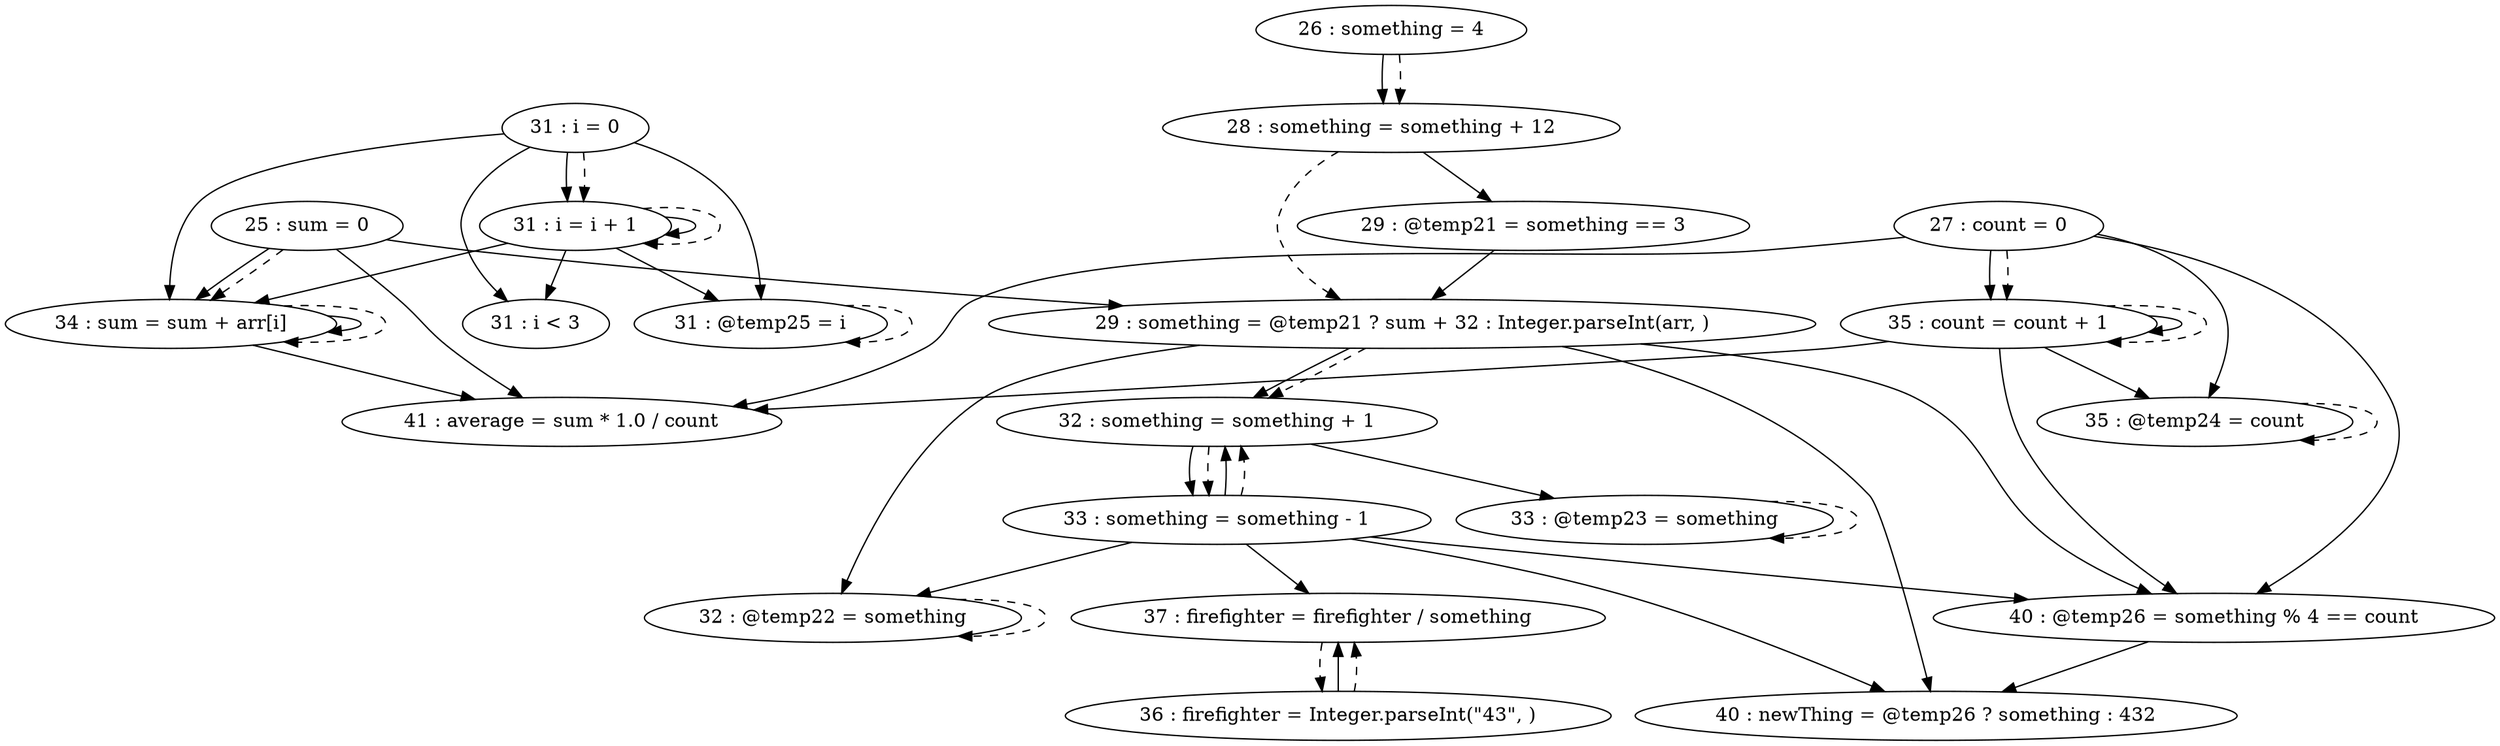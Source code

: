 digraph G {
"25 : sum = 0"
"25 : sum = 0" -> "41 : average = sum * 1.0 / count"
"25 : sum = 0" -> "34 : sum = sum + arr[i]"
"25 : sum = 0" -> "29 : something = @temp21 ? sum + 32 : Integer.parseInt(arr, )"
"25 : sum = 0" -> "34 : sum = sum + arr[i]" [style=dashed]
"26 : something = 4"
"26 : something = 4" -> "28 : something = something + 12"
"26 : something = 4" -> "28 : something = something + 12" [style=dashed]
"27 : count = 0"
"27 : count = 0" -> "35 : count = count + 1"
"27 : count = 0" -> "40 : @temp26 = something % 4 == count"
"27 : count = 0" -> "35 : @temp24 = count"
"27 : count = 0" -> "41 : average = sum * 1.0 / count"
"27 : count = 0" -> "35 : count = count + 1" [style=dashed]
"28 : something = something + 12"
"28 : something = something + 12" -> "29 : @temp21 = something == 3"
"28 : something = something + 12" -> "29 : something = @temp21 ? sum + 32 : Integer.parseInt(arr, )" [style=dashed]
"29 : @temp21 = something == 3"
"29 : @temp21 = something == 3" -> "29 : something = @temp21 ? sum + 32 : Integer.parseInt(arr, )"
"29 : something = @temp21 ? sum + 32 : Integer.parseInt(arr, )"
"29 : something = @temp21 ? sum + 32 : Integer.parseInt(arr, )" -> "40 : @temp26 = something % 4 == count"
"29 : something = @temp21 ? sum + 32 : Integer.parseInt(arr, )" -> "32 : @temp22 = something"
"29 : something = @temp21 ? sum + 32 : Integer.parseInt(arr, )" -> "32 : something = something + 1"
"29 : something = @temp21 ? sum + 32 : Integer.parseInt(arr, )" -> "40 : newThing = @temp26 ? something : 432"
"29 : something = @temp21 ? sum + 32 : Integer.parseInt(arr, )" -> "32 : something = something + 1" [style=dashed]
"31 : i = 0"
"31 : i = 0" -> "31 : i < 3"
"31 : i = 0" -> "31 : @temp25 = i"
"31 : i = 0" -> "34 : sum = sum + arr[i]"
"31 : i = 0" -> "31 : i = i + 1"
"31 : i = 0" -> "31 : i = i + 1" [style=dashed]
"31 : i < 3"
"32 : @temp22 = something"
"32 : @temp22 = something" -> "32 : @temp22 = something" [style=dashed]
"32 : something = something + 1"
"32 : something = something + 1" -> "33 : @temp23 = something"
"32 : something = something + 1" -> "33 : something = something - 1"
"32 : something = something + 1" -> "33 : something = something - 1" [style=dashed]
"33 : @temp23 = something"
"33 : @temp23 = something" -> "33 : @temp23 = something" [style=dashed]
"33 : something = something - 1"
"33 : something = something - 1" -> "40 : @temp26 = something % 4 == count"
"33 : something = something - 1" -> "37 : firefighter = firefighter / something"
"33 : something = something - 1" -> "32 : @temp22 = something"
"33 : something = something - 1" -> "32 : something = something + 1"
"33 : something = something - 1" -> "40 : newThing = @temp26 ? something : 432"
"33 : something = something - 1" -> "32 : something = something + 1" [style=dashed]
"34 : sum = sum + arr[i]"
"34 : sum = sum + arr[i]" -> "41 : average = sum * 1.0 / count"
"34 : sum = sum + arr[i]" -> "34 : sum = sum + arr[i]"
"34 : sum = sum + arr[i]" -> "34 : sum = sum + arr[i]" [style=dashed]
"35 : @temp24 = count"
"35 : @temp24 = count" -> "35 : @temp24 = count" [style=dashed]
"35 : count = count + 1"
"35 : count = count + 1" -> "35 : count = count + 1"
"35 : count = count + 1" -> "40 : @temp26 = something % 4 == count"
"35 : count = count + 1" -> "35 : @temp24 = count"
"35 : count = count + 1" -> "41 : average = sum * 1.0 / count"
"35 : count = count + 1" -> "35 : count = count + 1" [style=dashed]
"36 : firefighter = Integer.parseInt(\"43\", )"
"36 : firefighter = Integer.parseInt(\"43\", )" -> "37 : firefighter = firefighter / something"
"36 : firefighter = Integer.parseInt(\"43\", )" -> "37 : firefighter = firefighter / something" [style=dashed]
"37 : firefighter = firefighter / something"
"37 : firefighter = firefighter / something" -> "36 : firefighter = Integer.parseInt(\"43\", )" [style=dashed]
"31 : @temp25 = i"
"31 : @temp25 = i" -> "31 : @temp25 = i" [style=dashed]
"31 : i = i + 1"
"31 : i = i + 1" -> "31 : i < 3"
"31 : i = i + 1" -> "31 : @temp25 = i"
"31 : i = i + 1" -> "34 : sum = sum + arr[i]"
"31 : i = i + 1" -> "31 : i = i + 1"
"31 : i = i + 1" -> "31 : i = i + 1" [style=dashed]
"40 : @temp26 = something % 4 == count"
"40 : @temp26 = something % 4 == count" -> "40 : newThing = @temp26 ? something : 432"
"40 : newThing = @temp26 ? something : 432"
"41 : average = sum * 1.0 / count"
}